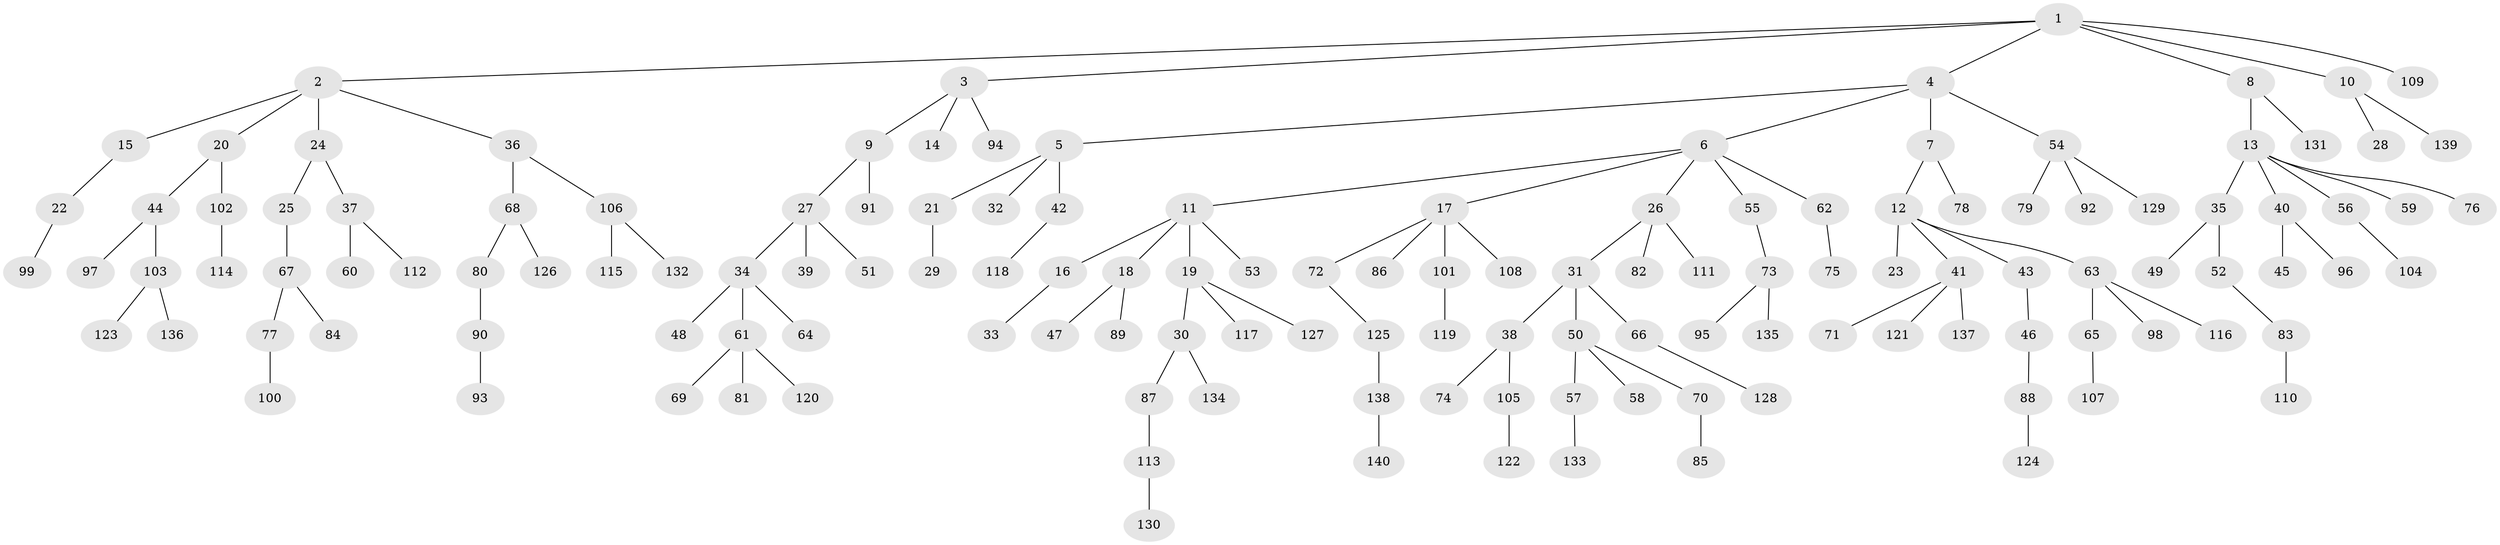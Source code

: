 // coarse degree distribution, {5: 0.05714285714285714, 3: 0.14285714285714285, 2: 0.3, 6: 0.014285714285714285, 4: 0.02857142857142857, 1: 0.45714285714285713}
// Generated by graph-tools (version 1.1) at 2025/43/03/06/25 01:43:20]
// undirected, 140 vertices, 139 edges
graph export_dot {
graph [start="1"]
  node [color=gray90,style=filled];
  1;
  2;
  3;
  4;
  5;
  6;
  7;
  8;
  9;
  10;
  11;
  12;
  13;
  14;
  15;
  16;
  17;
  18;
  19;
  20;
  21;
  22;
  23;
  24;
  25;
  26;
  27;
  28;
  29;
  30;
  31;
  32;
  33;
  34;
  35;
  36;
  37;
  38;
  39;
  40;
  41;
  42;
  43;
  44;
  45;
  46;
  47;
  48;
  49;
  50;
  51;
  52;
  53;
  54;
  55;
  56;
  57;
  58;
  59;
  60;
  61;
  62;
  63;
  64;
  65;
  66;
  67;
  68;
  69;
  70;
  71;
  72;
  73;
  74;
  75;
  76;
  77;
  78;
  79;
  80;
  81;
  82;
  83;
  84;
  85;
  86;
  87;
  88;
  89;
  90;
  91;
  92;
  93;
  94;
  95;
  96;
  97;
  98;
  99;
  100;
  101;
  102;
  103;
  104;
  105;
  106;
  107;
  108;
  109;
  110;
  111;
  112;
  113;
  114;
  115;
  116;
  117;
  118;
  119;
  120;
  121;
  122;
  123;
  124;
  125;
  126;
  127;
  128;
  129;
  130;
  131;
  132;
  133;
  134;
  135;
  136;
  137;
  138;
  139;
  140;
  1 -- 2;
  1 -- 3;
  1 -- 4;
  1 -- 8;
  1 -- 10;
  1 -- 109;
  2 -- 15;
  2 -- 20;
  2 -- 24;
  2 -- 36;
  3 -- 9;
  3 -- 14;
  3 -- 94;
  4 -- 5;
  4 -- 6;
  4 -- 7;
  4 -- 54;
  5 -- 21;
  5 -- 32;
  5 -- 42;
  6 -- 11;
  6 -- 17;
  6 -- 26;
  6 -- 55;
  6 -- 62;
  7 -- 12;
  7 -- 78;
  8 -- 13;
  8 -- 131;
  9 -- 27;
  9 -- 91;
  10 -- 28;
  10 -- 139;
  11 -- 16;
  11 -- 18;
  11 -- 19;
  11 -- 53;
  12 -- 23;
  12 -- 41;
  12 -- 43;
  12 -- 63;
  13 -- 35;
  13 -- 40;
  13 -- 56;
  13 -- 59;
  13 -- 76;
  15 -- 22;
  16 -- 33;
  17 -- 72;
  17 -- 86;
  17 -- 101;
  17 -- 108;
  18 -- 47;
  18 -- 89;
  19 -- 30;
  19 -- 117;
  19 -- 127;
  20 -- 44;
  20 -- 102;
  21 -- 29;
  22 -- 99;
  24 -- 25;
  24 -- 37;
  25 -- 67;
  26 -- 31;
  26 -- 82;
  26 -- 111;
  27 -- 34;
  27 -- 39;
  27 -- 51;
  30 -- 87;
  30 -- 134;
  31 -- 38;
  31 -- 50;
  31 -- 66;
  34 -- 48;
  34 -- 61;
  34 -- 64;
  35 -- 49;
  35 -- 52;
  36 -- 68;
  36 -- 106;
  37 -- 60;
  37 -- 112;
  38 -- 74;
  38 -- 105;
  40 -- 45;
  40 -- 96;
  41 -- 71;
  41 -- 121;
  41 -- 137;
  42 -- 118;
  43 -- 46;
  44 -- 97;
  44 -- 103;
  46 -- 88;
  50 -- 57;
  50 -- 58;
  50 -- 70;
  52 -- 83;
  54 -- 79;
  54 -- 92;
  54 -- 129;
  55 -- 73;
  56 -- 104;
  57 -- 133;
  61 -- 69;
  61 -- 81;
  61 -- 120;
  62 -- 75;
  63 -- 65;
  63 -- 98;
  63 -- 116;
  65 -- 107;
  66 -- 128;
  67 -- 77;
  67 -- 84;
  68 -- 80;
  68 -- 126;
  70 -- 85;
  72 -- 125;
  73 -- 95;
  73 -- 135;
  77 -- 100;
  80 -- 90;
  83 -- 110;
  87 -- 113;
  88 -- 124;
  90 -- 93;
  101 -- 119;
  102 -- 114;
  103 -- 123;
  103 -- 136;
  105 -- 122;
  106 -- 115;
  106 -- 132;
  113 -- 130;
  125 -- 138;
  138 -- 140;
}
